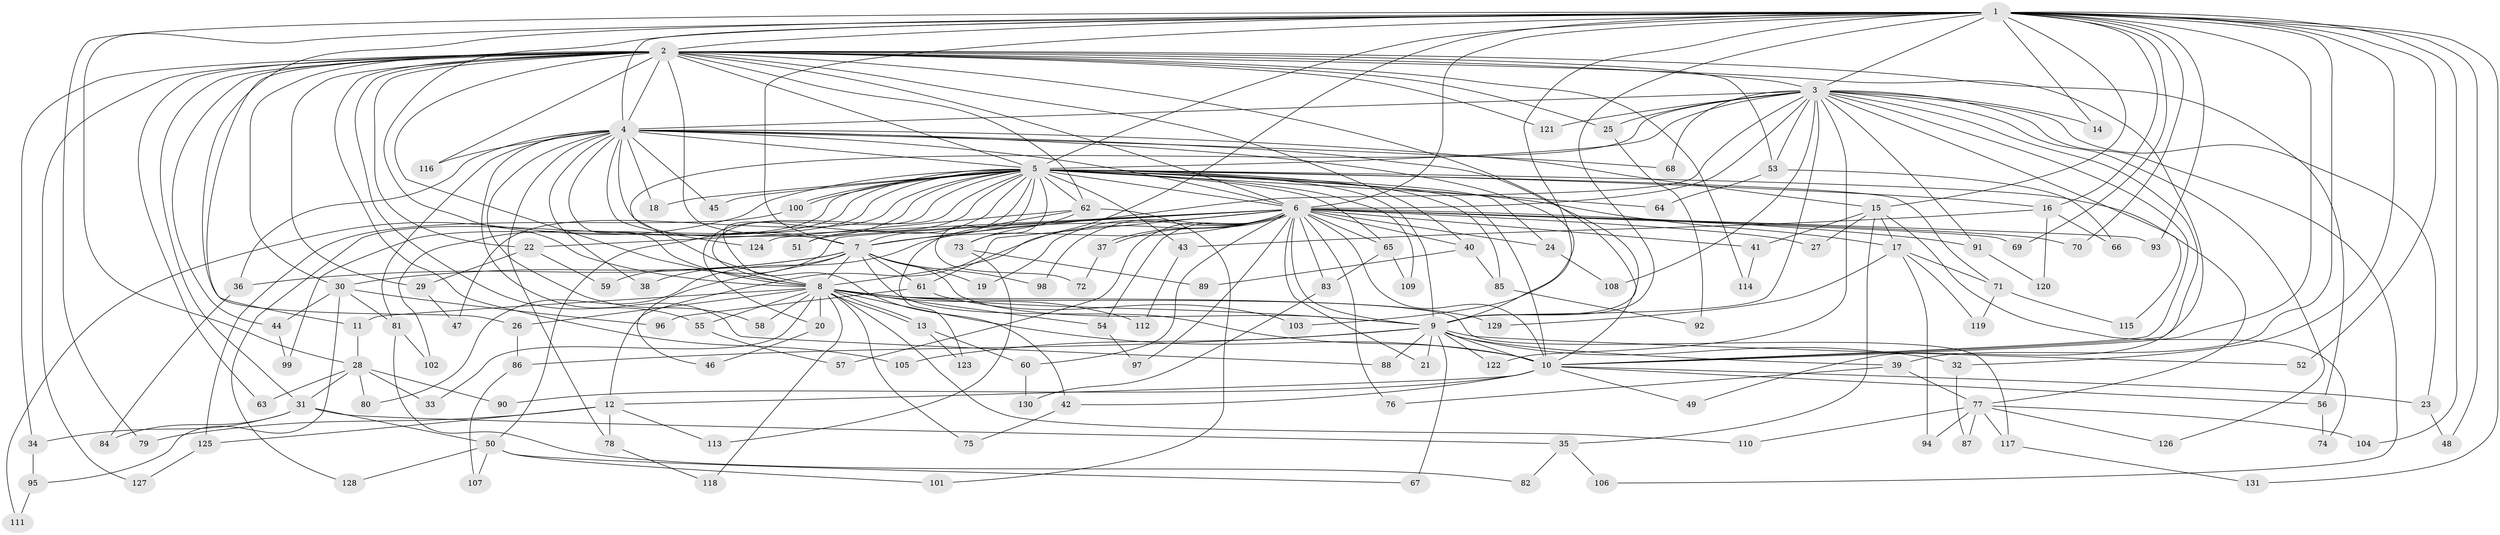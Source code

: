 // Generated by graph-tools (version 1.1) at 2025/34/03/09/25 02:34:41]
// undirected, 131 vertices, 287 edges
graph export_dot {
graph [start="1"]
  node [color=gray90,style=filled];
  1;
  2;
  3;
  4;
  5;
  6;
  7;
  8;
  9;
  10;
  11;
  12;
  13;
  14;
  15;
  16;
  17;
  18;
  19;
  20;
  21;
  22;
  23;
  24;
  25;
  26;
  27;
  28;
  29;
  30;
  31;
  32;
  33;
  34;
  35;
  36;
  37;
  38;
  39;
  40;
  41;
  42;
  43;
  44;
  45;
  46;
  47;
  48;
  49;
  50;
  51;
  52;
  53;
  54;
  55;
  56;
  57;
  58;
  59;
  60;
  61;
  62;
  63;
  64;
  65;
  66;
  67;
  68;
  69;
  70;
  71;
  72;
  73;
  74;
  75;
  76;
  77;
  78;
  79;
  80;
  81;
  82;
  83;
  84;
  85;
  86;
  87;
  88;
  89;
  90;
  91;
  92;
  93;
  94;
  95;
  96;
  97;
  98;
  99;
  100;
  101;
  102;
  103;
  104;
  105;
  106;
  107;
  108;
  109;
  110;
  111;
  112;
  113;
  114;
  115;
  116;
  117;
  118;
  119;
  120;
  121;
  122;
  123;
  124;
  125;
  126;
  127;
  128;
  129;
  130;
  131;
  1 -- 2;
  1 -- 3;
  1 -- 4;
  1 -- 5;
  1 -- 6;
  1 -- 7;
  1 -- 8;
  1 -- 9;
  1 -- 10;
  1 -- 14;
  1 -- 15;
  1 -- 16;
  1 -- 26;
  1 -- 28;
  1 -- 32;
  1 -- 39;
  1 -- 48;
  1 -- 52;
  1 -- 61;
  1 -- 69;
  1 -- 70;
  1 -- 79;
  1 -- 93;
  1 -- 103;
  1 -- 104;
  1 -- 131;
  2 -- 3;
  2 -- 4;
  2 -- 5;
  2 -- 6;
  2 -- 7;
  2 -- 8;
  2 -- 9;
  2 -- 10;
  2 -- 11;
  2 -- 22;
  2 -- 25;
  2 -- 29;
  2 -- 30;
  2 -- 31;
  2 -- 34;
  2 -- 40;
  2 -- 44;
  2 -- 53;
  2 -- 55;
  2 -- 56;
  2 -- 62;
  2 -- 63;
  2 -- 105;
  2 -- 114;
  2 -- 116;
  2 -- 121;
  2 -- 127;
  3 -- 4;
  3 -- 5;
  3 -- 6;
  3 -- 7;
  3 -- 8;
  3 -- 9;
  3 -- 10;
  3 -- 14;
  3 -- 23;
  3 -- 25;
  3 -- 49;
  3 -- 53;
  3 -- 68;
  3 -- 91;
  3 -- 106;
  3 -- 108;
  3 -- 115;
  3 -- 121;
  3 -- 122;
  3 -- 126;
  4 -- 5;
  4 -- 6;
  4 -- 7;
  4 -- 8;
  4 -- 9;
  4 -- 10;
  4 -- 15;
  4 -- 18;
  4 -- 36;
  4 -- 38;
  4 -- 45;
  4 -- 58;
  4 -- 68;
  4 -- 78;
  4 -- 81;
  4 -- 88;
  4 -- 116;
  4 -- 124;
  5 -- 6;
  5 -- 7;
  5 -- 8;
  5 -- 9;
  5 -- 10;
  5 -- 16;
  5 -- 17;
  5 -- 18;
  5 -- 20;
  5 -- 24;
  5 -- 42;
  5 -- 43;
  5 -- 45;
  5 -- 47;
  5 -- 50;
  5 -- 51;
  5 -- 62;
  5 -- 64;
  5 -- 65;
  5 -- 71;
  5 -- 72;
  5 -- 73;
  5 -- 77;
  5 -- 85;
  5 -- 99;
  5 -- 100;
  5 -- 100;
  5 -- 102;
  5 -- 109;
  5 -- 111;
  5 -- 128;
  6 -- 7;
  6 -- 8;
  6 -- 9;
  6 -- 10;
  6 -- 12;
  6 -- 19;
  6 -- 21;
  6 -- 22;
  6 -- 24;
  6 -- 27;
  6 -- 37;
  6 -- 37;
  6 -- 40;
  6 -- 41;
  6 -- 51;
  6 -- 54;
  6 -- 57;
  6 -- 59;
  6 -- 60;
  6 -- 65;
  6 -- 69;
  6 -- 70;
  6 -- 76;
  6 -- 80;
  6 -- 83;
  6 -- 91;
  6 -- 93;
  6 -- 97;
  6 -- 98;
  7 -- 8;
  7 -- 9;
  7 -- 10;
  7 -- 19;
  7 -- 30;
  7 -- 36;
  7 -- 38;
  7 -- 46;
  7 -- 61;
  7 -- 98;
  8 -- 9;
  8 -- 10;
  8 -- 11;
  8 -- 13;
  8 -- 13;
  8 -- 20;
  8 -- 26;
  8 -- 33;
  8 -- 54;
  8 -- 55;
  8 -- 58;
  8 -- 75;
  8 -- 110;
  8 -- 112;
  8 -- 117;
  8 -- 118;
  8 -- 129;
  9 -- 10;
  9 -- 21;
  9 -- 32;
  9 -- 39;
  9 -- 52;
  9 -- 67;
  9 -- 86;
  9 -- 88;
  9 -- 105;
  9 -- 122;
  10 -- 12;
  10 -- 23;
  10 -- 42;
  10 -- 49;
  10 -- 56;
  10 -- 90;
  11 -- 28;
  12 -- 78;
  12 -- 79;
  12 -- 113;
  12 -- 125;
  13 -- 60;
  13 -- 123;
  15 -- 17;
  15 -- 27;
  15 -- 35;
  15 -- 41;
  15 -- 74;
  16 -- 43;
  16 -- 66;
  16 -- 120;
  17 -- 71;
  17 -- 94;
  17 -- 119;
  17 -- 129;
  20 -- 46;
  22 -- 29;
  22 -- 59;
  23 -- 48;
  24 -- 108;
  25 -- 92;
  26 -- 86;
  28 -- 31;
  28 -- 33;
  28 -- 63;
  28 -- 80;
  28 -- 90;
  29 -- 47;
  30 -- 44;
  30 -- 81;
  30 -- 95;
  30 -- 96;
  31 -- 34;
  31 -- 35;
  31 -- 50;
  31 -- 84;
  32 -- 87;
  34 -- 95;
  35 -- 82;
  35 -- 106;
  36 -- 84;
  37 -- 72;
  39 -- 76;
  39 -- 77;
  40 -- 85;
  40 -- 89;
  41 -- 114;
  42 -- 75;
  43 -- 112;
  44 -- 99;
  50 -- 67;
  50 -- 101;
  50 -- 107;
  50 -- 128;
  53 -- 64;
  53 -- 66;
  54 -- 97;
  55 -- 57;
  56 -- 74;
  60 -- 130;
  61 -- 96;
  61 -- 103;
  62 -- 73;
  62 -- 101;
  62 -- 123;
  62 -- 124;
  65 -- 83;
  65 -- 109;
  71 -- 115;
  71 -- 119;
  73 -- 89;
  73 -- 113;
  77 -- 87;
  77 -- 94;
  77 -- 104;
  77 -- 110;
  77 -- 117;
  77 -- 126;
  78 -- 118;
  81 -- 82;
  81 -- 102;
  83 -- 130;
  85 -- 92;
  86 -- 107;
  91 -- 120;
  95 -- 111;
  100 -- 125;
  117 -- 131;
  125 -- 127;
}
